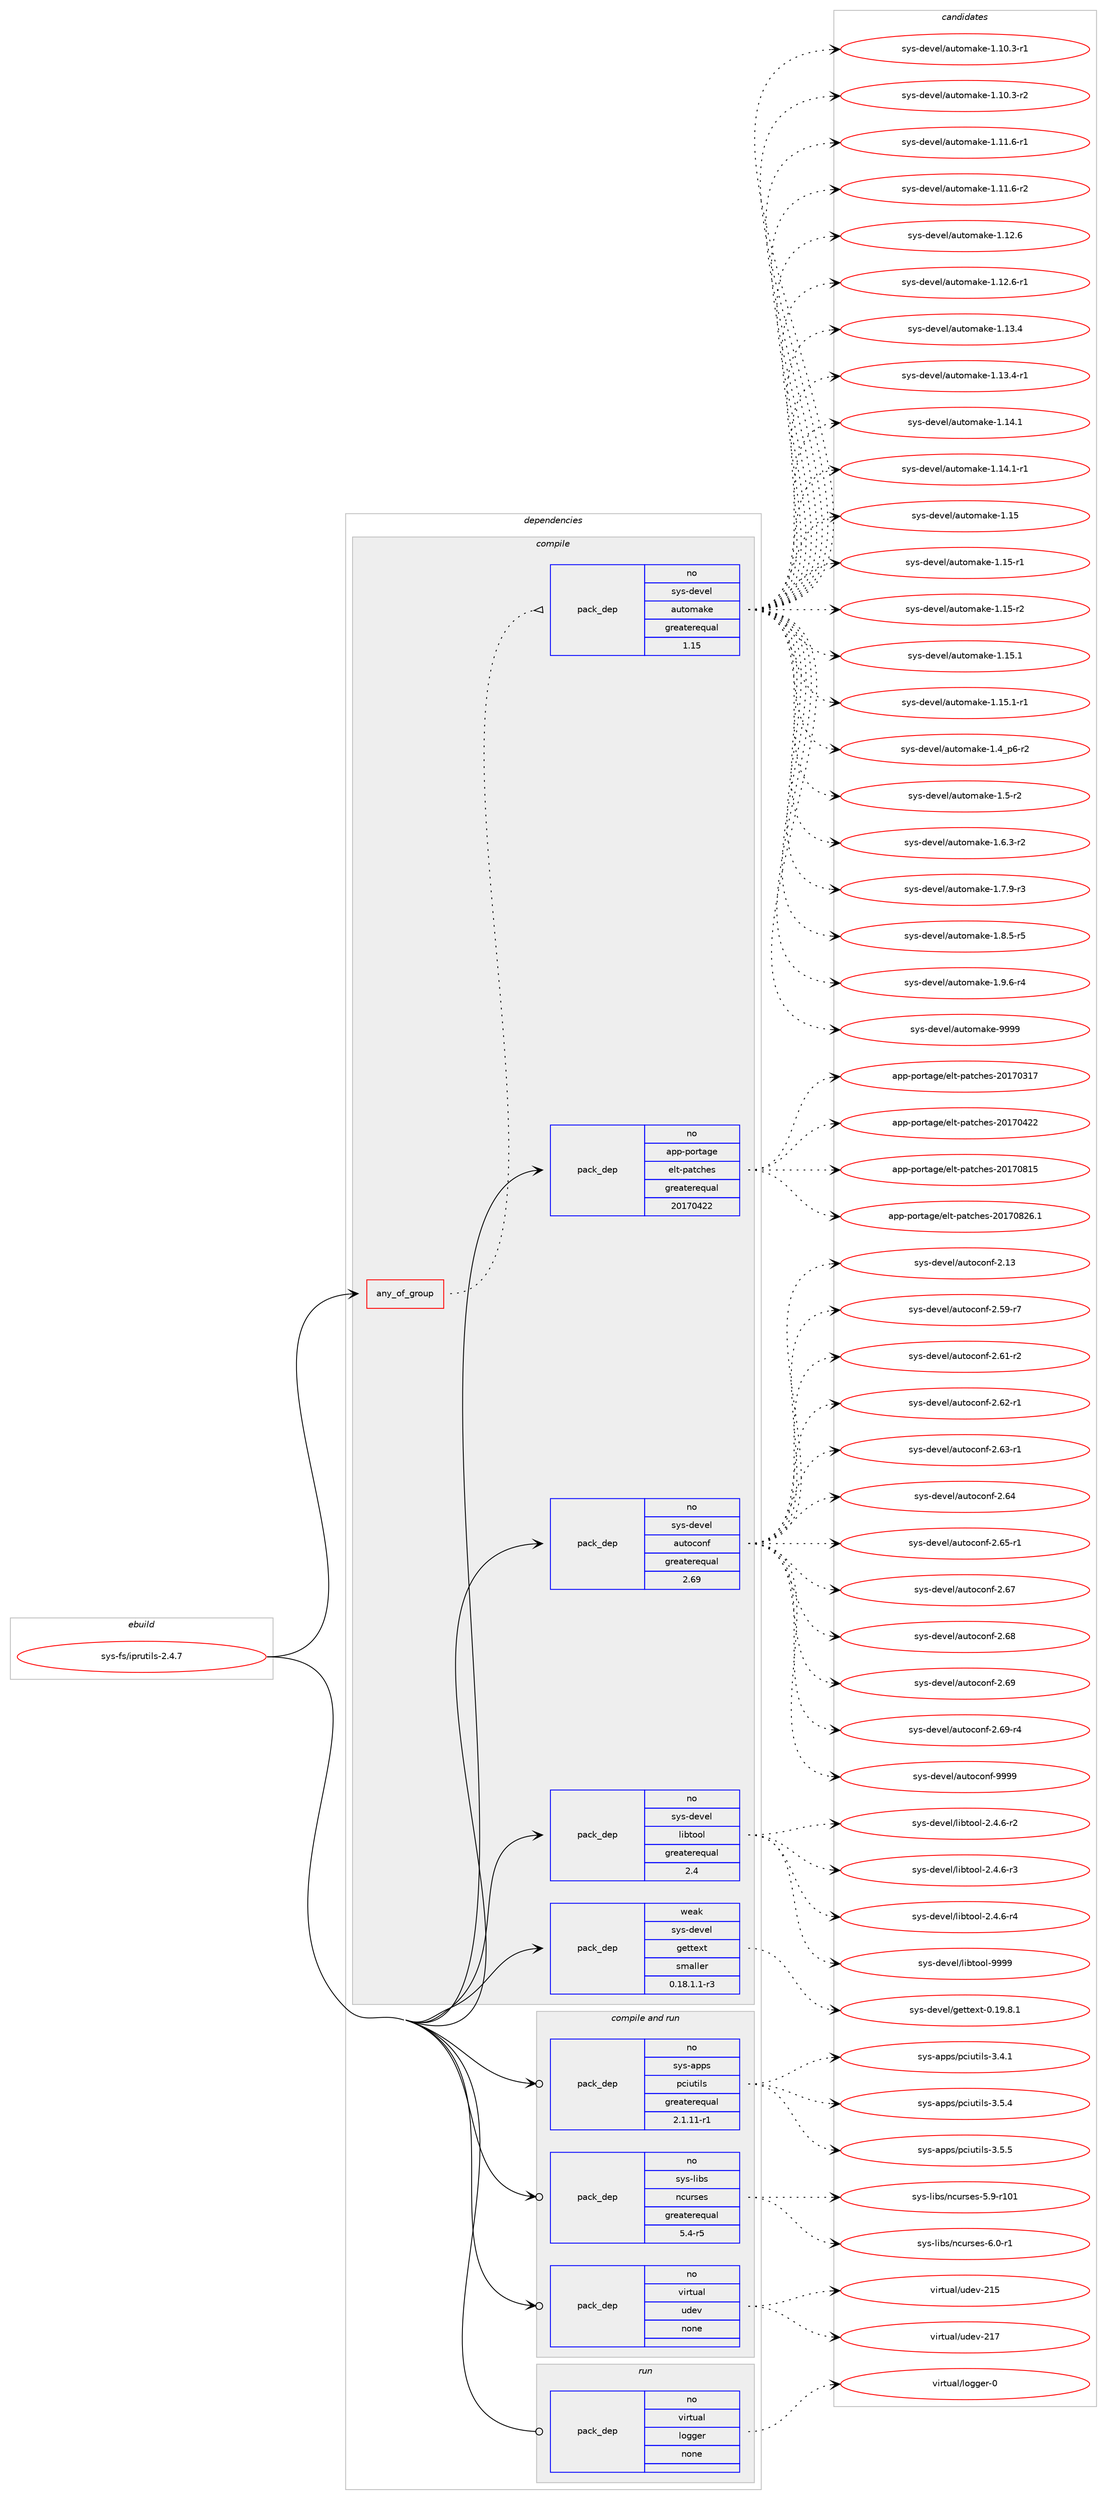 digraph prolog {

# *************
# Graph options
# *************

newrank=true;
concentrate=true;
compound=true;
graph [rankdir=LR,fontname=Helvetica,fontsize=10,ranksep=1.5];#, ranksep=2.5, nodesep=0.2];
edge  [arrowhead=vee];
node  [fontname=Helvetica,fontsize=10];

# **********
# The ebuild
# **********

subgraph cluster_leftcol {
color=gray;
rank=same;
label=<<i>ebuild</i>>;
id [label="sys-fs/iprutils-2.4.7", color=red, width=4, href="../sys-fs/iprutils-2.4.7.svg"];
}

# ****************
# The dependencies
# ****************

subgraph cluster_midcol {
color=gray;
label=<<i>dependencies</i>>;
subgraph cluster_compile {
fillcolor="#eeeeee";
style=filled;
label=<<i>compile</i>>;
subgraph any8236 {
dependency488297 [label=<<TABLE BORDER="0" CELLBORDER="1" CELLSPACING="0" CELLPADDING="4"><TR><TD CELLPADDING="10">any_of_group</TD></TR></TABLE>>, shape=none, color=red];subgraph pack362882 {
dependency488298 [label=<<TABLE BORDER="0" CELLBORDER="1" CELLSPACING="0" CELLPADDING="4" WIDTH="220"><TR><TD ROWSPAN="6" CELLPADDING="30">pack_dep</TD></TR><TR><TD WIDTH="110">no</TD></TR><TR><TD>sys-devel</TD></TR><TR><TD>automake</TD></TR><TR><TD>greaterequal</TD></TR><TR><TD>1.15</TD></TR></TABLE>>, shape=none, color=blue];
}
dependency488297:e -> dependency488298:w [weight=20,style="dotted",arrowhead="oinv"];
}
id:e -> dependency488297:w [weight=20,style="solid",arrowhead="vee"];
subgraph pack362883 {
dependency488299 [label=<<TABLE BORDER="0" CELLBORDER="1" CELLSPACING="0" CELLPADDING="4" WIDTH="220"><TR><TD ROWSPAN="6" CELLPADDING="30">pack_dep</TD></TR><TR><TD WIDTH="110">no</TD></TR><TR><TD>app-portage</TD></TR><TR><TD>elt-patches</TD></TR><TR><TD>greaterequal</TD></TR><TR><TD>20170422</TD></TR></TABLE>>, shape=none, color=blue];
}
id:e -> dependency488299:w [weight=20,style="solid",arrowhead="vee"];
subgraph pack362884 {
dependency488300 [label=<<TABLE BORDER="0" CELLBORDER="1" CELLSPACING="0" CELLPADDING="4" WIDTH="220"><TR><TD ROWSPAN="6" CELLPADDING="30">pack_dep</TD></TR><TR><TD WIDTH="110">no</TD></TR><TR><TD>sys-devel</TD></TR><TR><TD>autoconf</TD></TR><TR><TD>greaterequal</TD></TR><TR><TD>2.69</TD></TR></TABLE>>, shape=none, color=blue];
}
id:e -> dependency488300:w [weight=20,style="solid",arrowhead="vee"];
subgraph pack362885 {
dependency488301 [label=<<TABLE BORDER="0" CELLBORDER="1" CELLSPACING="0" CELLPADDING="4" WIDTH="220"><TR><TD ROWSPAN="6" CELLPADDING="30">pack_dep</TD></TR><TR><TD WIDTH="110">no</TD></TR><TR><TD>sys-devel</TD></TR><TR><TD>libtool</TD></TR><TR><TD>greaterequal</TD></TR><TR><TD>2.4</TD></TR></TABLE>>, shape=none, color=blue];
}
id:e -> dependency488301:w [weight=20,style="solid",arrowhead="vee"];
subgraph pack362886 {
dependency488302 [label=<<TABLE BORDER="0" CELLBORDER="1" CELLSPACING="0" CELLPADDING="4" WIDTH="220"><TR><TD ROWSPAN="6" CELLPADDING="30">pack_dep</TD></TR><TR><TD WIDTH="110">weak</TD></TR><TR><TD>sys-devel</TD></TR><TR><TD>gettext</TD></TR><TR><TD>smaller</TD></TR><TR><TD>0.18.1.1-r3</TD></TR></TABLE>>, shape=none, color=blue];
}
id:e -> dependency488302:w [weight=20,style="solid",arrowhead="vee"];
}
subgraph cluster_compileandrun {
fillcolor="#eeeeee";
style=filled;
label=<<i>compile and run</i>>;
subgraph pack362887 {
dependency488303 [label=<<TABLE BORDER="0" CELLBORDER="1" CELLSPACING="0" CELLPADDING="4" WIDTH="220"><TR><TD ROWSPAN="6" CELLPADDING="30">pack_dep</TD></TR><TR><TD WIDTH="110">no</TD></TR><TR><TD>sys-apps</TD></TR><TR><TD>pciutils</TD></TR><TR><TD>greaterequal</TD></TR><TR><TD>2.1.11-r1</TD></TR></TABLE>>, shape=none, color=blue];
}
id:e -> dependency488303:w [weight=20,style="solid",arrowhead="odotvee"];
subgraph pack362888 {
dependency488304 [label=<<TABLE BORDER="0" CELLBORDER="1" CELLSPACING="0" CELLPADDING="4" WIDTH="220"><TR><TD ROWSPAN="6" CELLPADDING="30">pack_dep</TD></TR><TR><TD WIDTH="110">no</TD></TR><TR><TD>sys-libs</TD></TR><TR><TD>ncurses</TD></TR><TR><TD>greaterequal</TD></TR><TR><TD>5.4-r5</TD></TR></TABLE>>, shape=none, color=blue];
}
id:e -> dependency488304:w [weight=20,style="solid",arrowhead="odotvee"];
subgraph pack362889 {
dependency488305 [label=<<TABLE BORDER="0" CELLBORDER="1" CELLSPACING="0" CELLPADDING="4" WIDTH="220"><TR><TD ROWSPAN="6" CELLPADDING="30">pack_dep</TD></TR><TR><TD WIDTH="110">no</TD></TR><TR><TD>virtual</TD></TR><TR><TD>udev</TD></TR><TR><TD>none</TD></TR><TR><TD></TD></TR></TABLE>>, shape=none, color=blue];
}
id:e -> dependency488305:w [weight=20,style="solid",arrowhead="odotvee"];
}
subgraph cluster_run {
fillcolor="#eeeeee";
style=filled;
label=<<i>run</i>>;
subgraph pack362890 {
dependency488306 [label=<<TABLE BORDER="0" CELLBORDER="1" CELLSPACING="0" CELLPADDING="4" WIDTH="220"><TR><TD ROWSPAN="6" CELLPADDING="30">pack_dep</TD></TR><TR><TD WIDTH="110">no</TD></TR><TR><TD>virtual</TD></TR><TR><TD>logger</TD></TR><TR><TD>none</TD></TR><TR><TD></TD></TR></TABLE>>, shape=none, color=blue];
}
id:e -> dependency488306:w [weight=20,style="solid",arrowhead="odot"];
}
}

# **************
# The candidates
# **************

subgraph cluster_choices {
rank=same;
color=gray;
label=<<i>candidates</i>>;

subgraph choice362882 {
color=black;
nodesep=1;
choice11512111545100101118101108479711711611110997107101454946494846514511449 [label="sys-devel/automake-1.10.3-r1", color=red, width=4,href="../sys-devel/automake-1.10.3-r1.svg"];
choice11512111545100101118101108479711711611110997107101454946494846514511450 [label="sys-devel/automake-1.10.3-r2", color=red, width=4,href="../sys-devel/automake-1.10.3-r2.svg"];
choice11512111545100101118101108479711711611110997107101454946494946544511449 [label="sys-devel/automake-1.11.6-r1", color=red, width=4,href="../sys-devel/automake-1.11.6-r1.svg"];
choice11512111545100101118101108479711711611110997107101454946494946544511450 [label="sys-devel/automake-1.11.6-r2", color=red, width=4,href="../sys-devel/automake-1.11.6-r2.svg"];
choice1151211154510010111810110847971171161111099710710145494649504654 [label="sys-devel/automake-1.12.6", color=red, width=4,href="../sys-devel/automake-1.12.6.svg"];
choice11512111545100101118101108479711711611110997107101454946495046544511449 [label="sys-devel/automake-1.12.6-r1", color=red, width=4,href="../sys-devel/automake-1.12.6-r1.svg"];
choice1151211154510010111810110847971171161111099710710145494649514652 [label="sys-devel/automake-1.13.4", color=red, width=4,href="../sys-devel/automake-1.13.4.svg"];
choice11512111545100101118101108479711711611110997107101454946495146524511449 [label="sys-devel/automake-1.13.4-r1", color=red, width=4,href="../sys-devel/automake-1.13.4-r1.svg"];
choice1151211154510010111810110847971171161111099710710145494649524649 [label="sys-devel/automake-1.14.1", color=red, width=4,href="../sys-devel/automake-1.14.1.svg"];
choice11512111545100101118101108479711711611110997107101454946495246494511449 [label="sys-devel/automake-1.14.1-r1", color=red, width=4,href="../sys-devel/automake-1.14.1-r1.svg"];
choice115121115451001011181011084797117116111109971071014549464953 [label="sys-devel/automake-1.15", color=red, width=4,href="../sys-devel/automake-1.15.svg"];
choice1151211154510010111810110847971171161111099710710145494649534511449 [label="sys-devel/automake-1.15-r1", color=red, width=4,href="../sys-devel/automake-1.15-r1.svg"];
choice1151211154510010111810110847971171161111099710710145494649534511450 [label="sys-devel/automake-1.15-r2", color=red, width=4,href="../sys-devel/automake-1.15-r2.svg"];
choice1151211154510010111810110847971171161111099710710145494649534649 [label="sys-devel/automake-1.15.1", color=red, width=4,href="../sys-devel/automake-1.15.1.svg"];
choice11512111545100101118101108479711711611110997107101454946495346494511449 [label="sys-devel/automake-1.15.1-r1", color=red, width=4,href="../sys-devel/automake-1.15.1-r1.svg"];
choice115121115451001011181011084797117116111109971071014549465295112544511450 [label="sys-devel/automake-1.4_p6-r2", color=red, width=4,href="../sys-devel/automake-1.4_p6-r2.svg"];
choice11512111545100101118101108479711711611110997107101454946534511450 [label="sys-devel/automake-1.5-r2", color=red, width=4,href="../sys-devel/automake-1.5-r2.svg"];
choice115121115451001011181011084797117116111109971071014549465446514511450 [label="sys-devel/automake-1.6.3-r2", color=red, width=4,href="../sys-devel/automake-1.6.3-r2.svg"];
choice115121115451001011181011084797117116111109971071014549465546574511451 [label="sys-devel/automake-1.7.9-r3", color=red, width=4,href="../sys-devel/automake-1.7.9-r3.svg"];
choice115121115451001011181011084797117116111109971071014549465646534511453 [label="sys-devel/automake-1.8.5-r5", color=red, width=4,href="../sys-devel/automake-1.8.5-r5.svg"];
choice115121115451001011181011084797117116111109971071014549465746544511452 [label="sys-devel/automake-1.9.6-r4", color=red, width=4,href="../sys-devel/automake-1.9.6-r4.svg"];
choice115121115451001011181011084797117116111109971071014557575757 [label="sys-devel/automake-9999", color=red, width=4,href="../sys-devel/automake-9999.svg"];
dependency488298:e -> choice11512111545100101118101108479711711611110997107101454946494846514511449:w [style=dotted,weight="100"];
dependency488298:e -> choice11512111545100101118101108479711711611110997107101454946494846514511450:w [style=dotted,weight="100"];
dependency488298:e -> choice11512111545100101118101108479711711611110997107101454946494946544511449:w [style=dotted,weight="100"];
dependency488298:e -> choice11512111545100101118101108479711711611110997107101454946494946544511450:w [style=dotted,weight="100"];
dependency488298:e -> choice1151211154510010111810110847971171161111099710710145494649504654:w [style=dotted,weight="100"];
dependency488298:e -> choice11512111545100101118101108479711711611110997107101454946495046544511449:w [style=dotted,weight="100"];
dependency488298:e -> choice1151211154510010111810110847971171161111099710710145494649514652:w [style=dotted,weight="100"];
dependency488298:e -> choice11512111545100101118101108479711711611110997107101454946495146524511449:w [style=dotted,weight="100"];
dependency488298:e -> choice1151211154510010111810110847971171161111099710710145494649524649:w [style=dotted,weight="100"];
dependency488298:e -> choice11512111545100101118101108479711711611110997107101454946495246494511449:w [style=dotted,weight="100"];
dependency488298:e -> choice115121115451001011181011084797117116111109971071014549464953:w [style=dotted,weight="100"];
dependency488298:e -> choice1151211154510010111810110847971171161111099710710145494649534511449:w [style=dotted,weight="100"];
dependency488298:e -> choice1151211154510010111810110847971171161111099710710145494649534511450:w [style=dotted,weight="100"];
dependency488298:e -> choice1151211154510010111810110847971171161111099710710145494649534649:w [style=dotted,weight="100"];
dependency488298:e -> choice11512111545100101118101108479711711611110997107101454946495346494511449:w [style=dotted,weight="100"];
dependency488298:e -> choice115121115451001011181011084797117116111109971071014549465295112544511450:w [style=dotted,weight="100"];
dependency488298:e -> choice11512111545100101118101108479711711611110997107101454946534511450:w [style=dotted,weight="100"];
dependency488298:e -> choice115121115451001011181011084797117116111109971071014549465446514511450:w [style=dotted,weight="100"];
dependency488298:e -> choice115121115451001011181011084797117116111109971071014549465546574511451:w [style=dotted,weight="100"];
dependency488298:e -> choice115121115451001011181011084797117116111109971071014549465646534511453:w [style=dotted,weight="100"];
dependency488298:e -> choice115121115451001011181011084797117116111109971071014549465746544511452:w [style=dotted,weight="100"];
dependency488298:e -> choice115121115451001011181011084797117116111109971071014557575757:w [style=dotted,weight="100"];
}
subgraph choice362883 {
color=black;
nodesep=1;
choice97112112451121111141169710310147101108116451129711699104101115455048495548514955 [label="app-portage/elt-patches-20170317", color=red, width=4,href="../app-portage/elt-patches-20170317.svg"];
choice97112112451121111141169710310147101108116451129711699104101115455048495548525050 [label="app-portage/elt-patches-20170422", color=red, width=4,href="../app-portage/elt-patches-20170422.svg"];
choice97112112451121111141169710310147101108116451129711699104101115455048495548564953 [label="app-portage/elt-patches-20170815", color=red, width=4,href="../app-portage/elt-patches-20170815.svg"];
choice971121124511211111411697103101471011081164511297116991041011154550484955485650544649 [label="app-portage/elt-patches-20170826.1", color=red, width=4,href="../app-portage/elt-patches-20170826.1.svg"];
dependency488299:e -> choice97112112451121111141169710310147101108116451129711699104101115455048495548514955:w [style=dotted,weight="100"];
dependency488299:e -> choice97112112451121111141169710310147101108116451129711699104101115455048495548525050:w [style=dotted,weight="100"];
dependency488299:e -> choice97112112451121111141169710310147101108116451129711699104101115455048495548564953:w [style=dotted,weight="100"];
dependency488299:e -> choice971121124511211111411697103101471011081164511297116991041011154550484955485650544649:w [style=dotted,weight="100"];
}
subgraph choice362884 {
color=black;
nodesep=1;
choice115121115451001011181011084797117116111991111101024550464951 [label="sys-devel/autoconf-2.13", color=red, width=4,href="../sys-devel/autoconf-2.13.svg"];
choice1151211154510010111810110847971171161119911111010245504653574511455 [label="sys-devel/autoconf-2.59-r7", color=red, width=4,href="../sys-devel/autoconf-2.59-r7.svg"];
choice1151211154510010111810110847971171161119911111010245504654494511450 [label="sys-devel/autoconf-2.61-r2", color=red, width=4,href="../sys-devel/autoconf-2.61-r2.svg"];
choice1151211154510010111810110847971171161119911111010245504654504511449 [label="sys-devel/autoconf-2.62-r1", color=red, width=4,href="../sys-devel/autoconf-2.62-r1.svg"];
choice1151211154510010111810110847971171161119911111010245504654514511449 [label="sys-devel/autoconf-2.63-r1", color=red, width=4,href="../sys-devel/autoconf-2.63-r1.svg"];
choice115121115451001011181011084797117116111991111101024550465452 [label="sys-devel/autoconf-2.64", color=red, width=4,href="../sys-devel/autoconf-2.64.svg"];
choice1151211154510010111810110847971171161119911111010245504654534511449 [label="sys-devel/autoconf-2.65-r1", color=red, width=4,href="../sys-devel/autoconf-2.65-r1.svg"];
choice115121115451001011181011084797117116111991111101024550465455 [label="sys-devel/autoconf-2.67", color=red, width=4,href="../sys-devel/autoconf-2.67.svg"];
choice115121115451001011181011084797117116111991111101024550465456 [label="sys-devel/autoconf-2.68", color=red, width=4,href="../sys-devel/autoconf-2.68.svg"];
choice115121115451001011181011084797117116111991111101024550465457 [label="sys-devel/autoconf-2.69", color=red, width=4,href="../sys-devel/autoconf-2.69.svg"];
choice1151211154510010111810110847971171161119911111010245504654574511452 [label="sys-devel/autoconf-2.69-r4", color=red, width=4,href="../sys-devel/autoconf-2.69-r4.svg"];
choice115121115451001011181011084797117116111991111101024557575757 [label="sys-devel/autoconf-9999", color=red, width=4,href="../sys-devel/autoconf-9999.svg"];
dependency488300:e -> choice115121115451001011181011084797117116111991111101024550464951:w [style=dotted,weight="100"];
dependency488300:e -> choice1151211154510010111810110847971171161119911111010245504653574511455:w [style=dotted,weight="100"];
dependency488300:e -> choice1151211154510010111810110847971171161119911111010245504654494511450:w [style=dotted,weight="100"];
dependency488300:e -> choice1151211154510010111810110847971171161119911111010245504654504511449:w [style=dotted,weight="100"];
dependency488300:e -> choice1151211154510010111810110847971171161119911111010245504654514511449:w [style=dotted,weight="100"];
dependency488300:e -> choice115121115451001011181011084797117116111991111101024550465452:w [style=dotted,weight="100"];
dependency488300:e -> choice1151211154510010111810110847971171161119911111010245504654534511449:w [style=dotted,weight="100"];
dependency488300:e -> choice115121115451001011181011084797117116111991111101024550465455:w [style=dotted,weight="100"];
dependency488300:e -> choice115121115451001011181011084797117116111991111101024550465456:w [style=dotted,weight="100"];
dependency488300:e -> choice115121115451001011181011084797117116111991111101024550465457:w [style=dotted,weight="100"];
dependency488300:e -> choice1151211154510010111810110847971171161119911111010245504654574511452:w [style=dotted,weight="100"];
dependency488300:e -> choice115121115451001011181011084797117116111991111101024557575757:w [style=dotted,weight="100"];
}
subgraph choice362885 {
color=black;
nodesep=1;
choice1151211154510010111810110847108105981161111111084550465246544511450 [label="sys-devel/libtool-2.4.6-r2", color=red, width=4,href="../sys-devel/libtool-2.4.6-r2.svg"];
choice1151211154510010111810110847108105981161111111084550465246544511451 [label="sys-devel/libtool-2.4.6-r3", color=red, width=4,href="../sys-devel/libtool-2.4.6-r3.svg"];
choice1151211154510010111810110847108105981161111111084550465246544511452 [label="sys-devel/libtool-2.4.6-r4", color=red, width=4,href="../sys-devel/libtool-2.4.6-r4.svg"];
choice1151211154510010111810110847108105981161111111084557575757 [label="sys-devel/libtool-9999", color=red, width=4,href="../sys-devel/libtool-9999.svg"];
dependency488301:e -> choice1151211154510010111810110847108105981161111111084550465246544511450:w [style=dotted,weight="100"];
dependency488301:e -> choice1151211154510010111810110847108105981161111111084550465246544511451:w [style=dotted,weight="100"];
dependency488301:e -> choice1151211154510010111810110847108105981161111111084550465246544511452:w [style=dotted,weight="100"];
dependency488301:e -> choice1151211154510010111810110847108105981161111111084557575757:w [style=dotted,weight="100"];
}
subgraph choice362886 {
color=black;
nodesep=1;
choice1151211154510010111810110847103101116116101120116454846495746564649 [label="sys-devel/gettext-0.19.8.1", color=red, width=4,href="../sys-devel/gettext-0.19.8.1.svg"];
dependency488302:e -> choice1151211154510010111810110847103101116116101120116454846495746564649:w [style=dotted,weight="100"];
}
subgraph choice362887 {
color=black;
nodesep=1;
choice11512111545971121121154711299105117116105108115455146524649 [label="sys-apps/pciutils-3.4.1", color=red, width=4,href="../sys-apps/pciutils-3.4.1.svg"];
choice11512111545971121121154711299105117116105108115455146534652 [label="sys-apps/pciutils-3.5.4", color=red, width=4,href="../sys-apps/pciutils-3.5.4.svg"];
choice11512111545971121121154711299105117116105108115455146534653 [label="sys-apps/pciutils-3.5.5", color=red, width=4,href="../sys-apps/pciutils-3.5.5.svg"];
dependency488303:e -> choice11512111545971121121154711299105117116105108115455146524649:w [style=dotted,weight="100"];
dependency488303:e -> choice11512111545971121121154711299105117116105108115455146534652:w [style=dotted,weight="100"];
dependency488303:e -> choice11512111545971121121154711299105117116105108115455146534653:w [style=dotted,weight="100"];
}
subgraph choice362888 {
color=black;
nodesep=1;
choice115121115451081059811547110991171141151011154553465745114494849 [label="sys-libs/ncurses-5.9-r101", color=red, width=4,href="../sys-libs/ncurses-5.9-r101.svg"];
choice11512111545108105981154711099117114115101115455446484511449 [label="sys-libs/ncurses-6.0-r1", color=red, width=4,href="../sys-libs/ncurses-6.0-r1.svg"];
dependency488304:e -> choice115121115451081059811547110991171141151011154553465745114494849:w [style=dotted,weight="100"];
dependency488304:e -> choice11512111545108105981154711099117114115101115455446484511449:w [style=dotted,weight="100"];
}
subgraph choice362889 {
color=black;
nodesep=1;
choice118105114116117971084711710010111845504953 [label="virtual/udev-215", color=red, width=4,href="../virtual/udev-215.svg"];
choice118105114116117971084711710010111845504955 [label="virtual/udev-217", color=red, width=4,href="../virtual/udev-217.svg"];
dependency488305:e -> choice118105114116117971084711710010111845504953:w [style=dotted,weight="100"];
dependency488305:e -> choice118105114116117971084711710010111845504955:w [style=dotted,weight="100"];
}
subgraph choice362890 {
color=black;
nodesep=1;
choice11810511411611797108471081111031031011144548 [label="virtual/logger-0", color=red, width=4,href="../virtual/logger-0.svg"];
dependency488306:e -> choice11810511411611797108471081111031031011144548:w [style=dotted,weight="100"];
}
}

}
